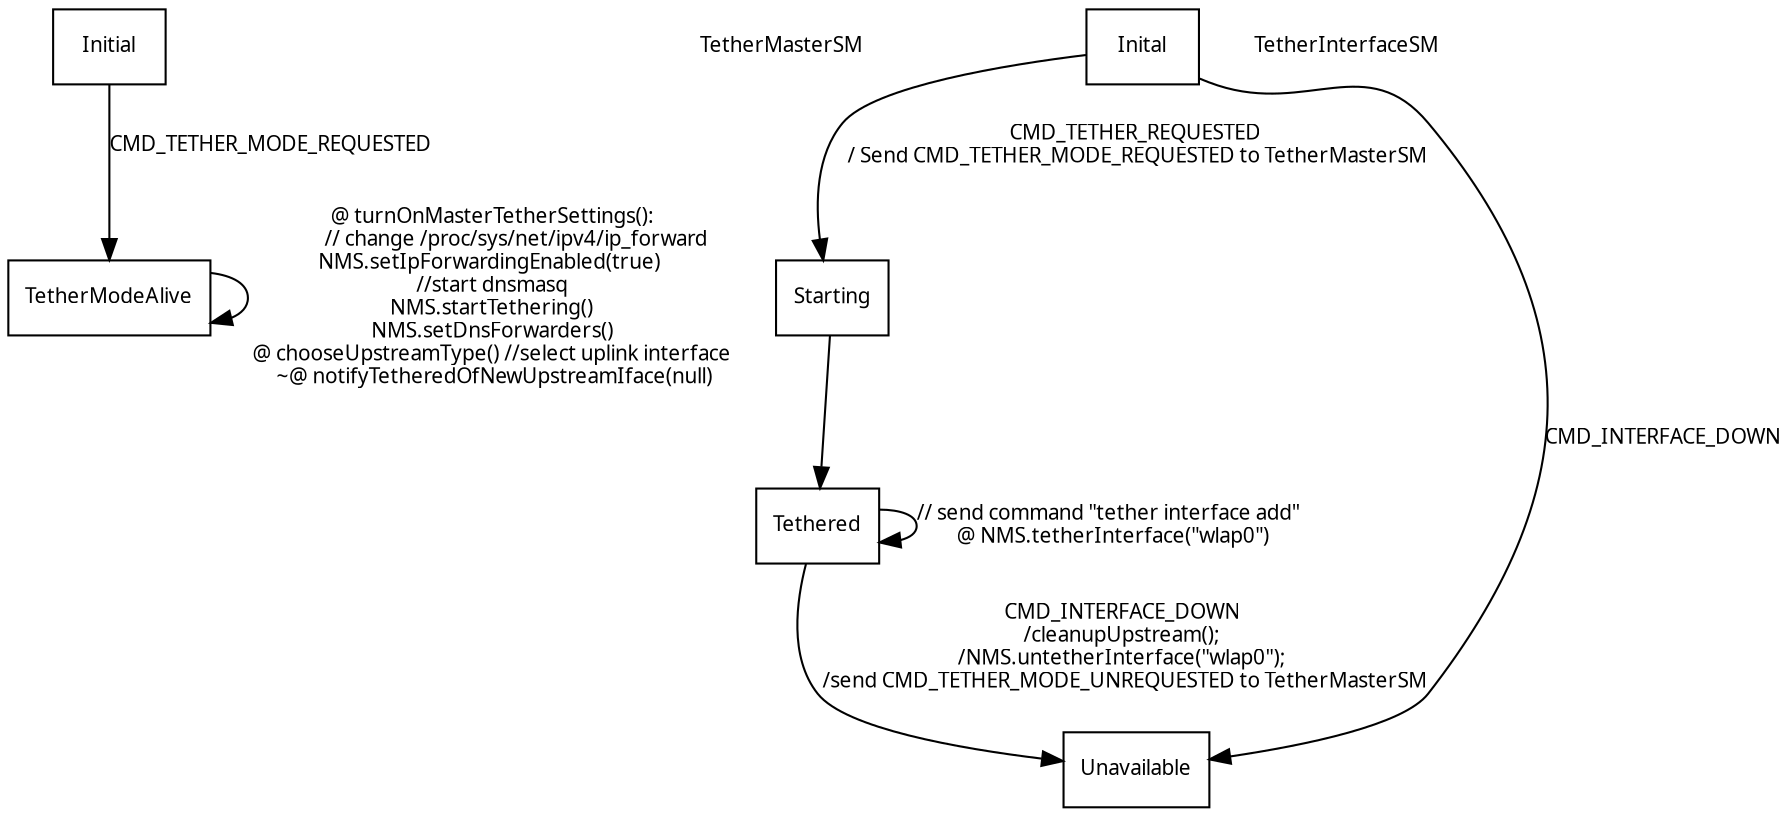 

digraph Tether {
subgraph TetherMasterSM {
	size = "8.5, 11";
	fontname = "Microsoft YaHei";
	fontsize = 15;
	node [shape = record, fontname = "Microsoft YaHei", fontsize = 10];
	edge [fontname = "Microsoft YaHei", fontsize = 10];
	Initial -> TetherModeAlive [ label = "CMD_TETHER_MODE_REQUESTED" ];
	TetherModeAlive -> TetherModeAlive [ label = " @ turnOnMasterTetherSettings(): \n           // change /proc/sys/net/ipv4/ip_forward \n NMS.setIpForwardingEnabled(true)  \n //start dnsmasq \n NMS.startTethering() \n NMS.setDnsForwarders() \n @ chooseUpstreamType() //select uplink interface \n ~@ notifyTetheredOfNewUpstreamIface(null)" ];
	"TetherMasterSM" [ shape = plaintext ];
}

subgraph TetherInterfaceSM {
	size = "8.5, 11";
	fontname = "Microsoft YaHei";
	fontsize = 15;
	node [shape = record, fontname = "Microsoft YaHei", fontsize = 10];
	edge [fontname = "Microsoft YaHei", fontsize = 10];
	Inital -> Starting [ label = "CMD_TETHER_REQUESTED\n / Send CMD_TETHER_MODE_REQUESTED to TetherMasterSM" ];
	Inital -> Unavailable[ label = "CMD_INTERFACE_DOWN\n" ];
	Starting-> Tethered;
	Tethered-> Tethered[ label = "// send command \"tether interface add\" \n @ NMS.tetherInterface(\"wlap0\")" ];
	Tethered-> Unavailable[ label = "CMD_INTERFACE_DOWN\n /cleanupUpstream(); \n /NMS.untetherInterface(\"wlap0\"); \n /send CMD_TETHER_MODE_UNREQUESTED to TetherMasterSM" ];
	"TetherInterfaceSM" [ shape = plaintext ];
}
}
